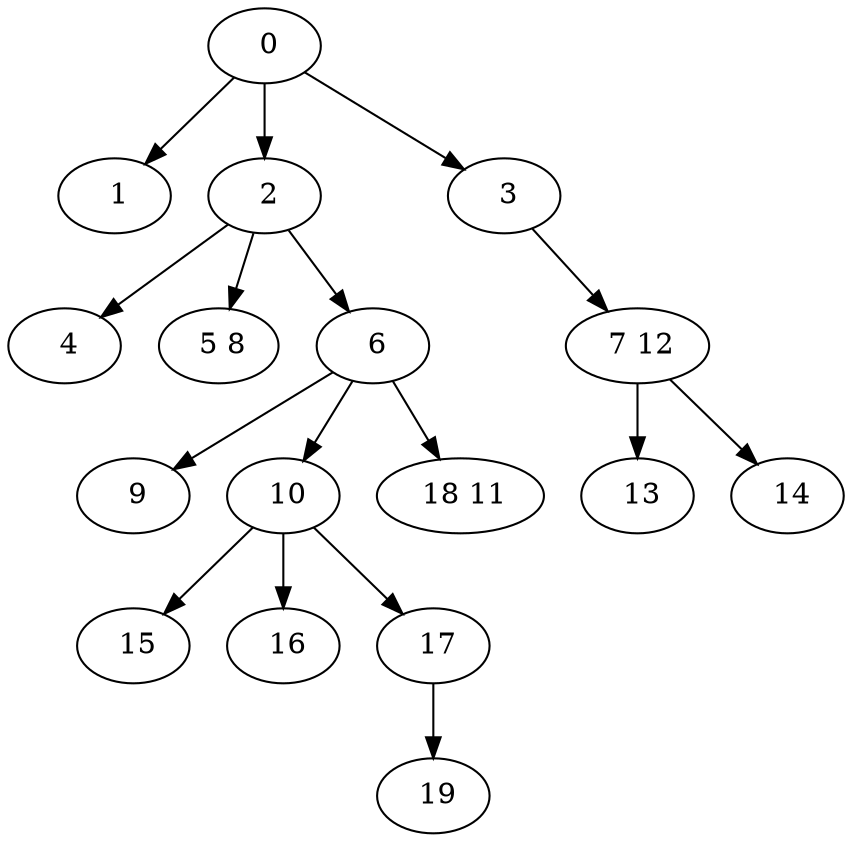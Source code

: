 digraph mytree {
" 0" -> " 1";
" 0" -> " 2";
" 0" -> " 3";
" 1";
" 2" -> " 4";
" 2" -> " 5 8";
" 2" -> " 6";
" 3" -> " 7 12";
" 7 12" -> " 13";
" 7 12" -> " 14";
" 4";
" 5 8";
" 6" -> " 9";
" 6" -> " 10";
" 6" -> " 18 11";
" 9";
" 10" -> " 15";
" 10" -> " 16";
" 10" -> " 17";
" 18 11";
" 15";
" 16";
" 17" -> " 19";
" 19";
" 13";
" 14";
}
